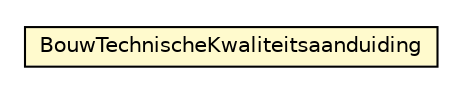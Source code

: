 #!/usr/local/bin/dot
#
# Class diagram 
# Generated by UMLGraph version R5_6-24-gf6e263 (http://www.umlgraph.org/)
#

digraph G {
	edge [fontname="Helvetica",fontsize=10,labelfontname="Helvetica",labelfontsize=10];
	node [fontname="Helvetica",fontsize=10,shape=plaintext];
	nodesep=0.25;
	ranksep=0.5;
	// nl.egem.stuf.sector.bg._0204.VBOFund.BouwTechnischeKwaliteitsaanduiding
	c212072 [label=<<table title="nl.egem.stuf.sector.bg._0204.VBOFund.BouwTechnischeKwaliteitsaanduiding" border="0" cellborder="1" cellspacing="0" cellpadding="2" port="p" bgcolor="lemonChiffon" href="./VBOFund.BouwTechnischeKwaliteitsaanduiding.html">
		<tr><td><table border="0" cellspacing="0" cellpadding="1">
<tr><td align="center" balign="center"> BouwTechnischeKwaliteitsaanduiding </td></tr>
		</table></td></tr>
		</table>>, URL="./VBOFund.BouwTechnischeKwaliteitsaanduiding.html", fontname="Helvetica", fontcolor="black", fontsize=10.0];
}

